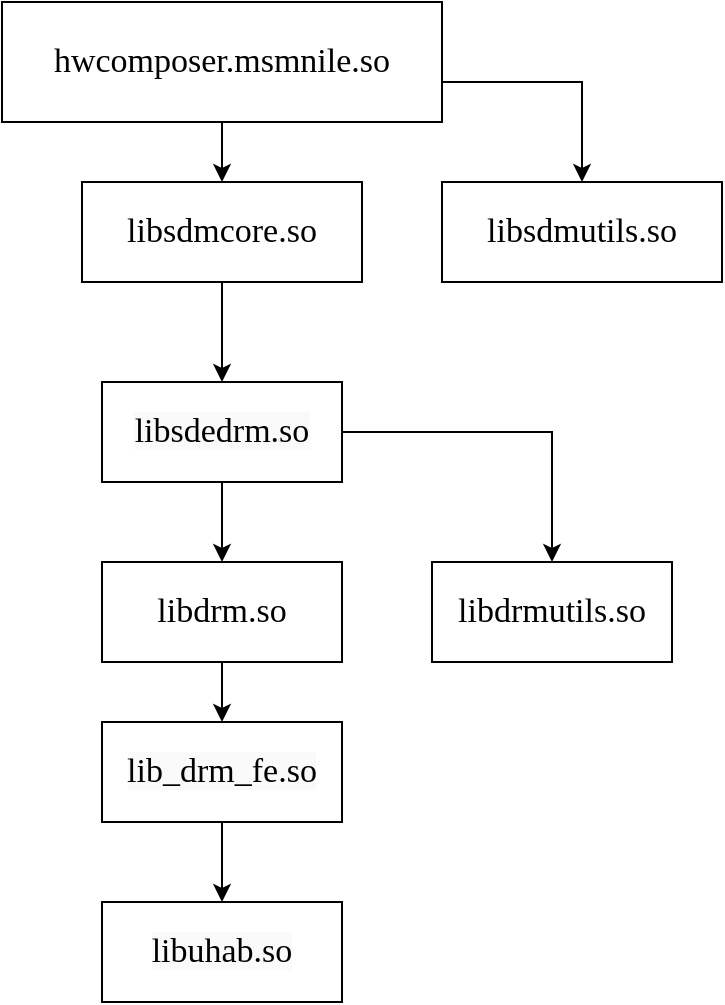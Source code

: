 <mxfile version="14.8.4" type="github">
  <diagram id="7q0owrCflNP7L6XqwVch" name="Page-1">
    <mxGraphModel dx="782" dy="436" grid="1" gridSize="10" guides="1" tooltips="1" connect="1" arrows="1" fold="1" page="1" pageScale="1" pageWidth="850" pageHeight="1100" math="0" shadow="0">
      <root>
        <mxCell id="0" />
        <mxCell id="1" parent="0" />
        <mxCell id="OI1b5vOUuvv0nm-rJtTq-3" value="" style="edgeStyle=orthogonalEdgeStyle;rounded=0;orthogonalLoop=1;jettySize=auto;html=1;" edge="1" parent="1" source="OI1b5vOUuvv0nm-rJtTq-1" target="OI1b5vOUuvv0nm-rJtTq-2">
          <mxGeometry relative="1" as="geometry" />
        </mxCell>
        <mxCell id="OI1b5vOUuvv0nm-rJtTq-1" value="&lt;span style=&quot;font-family: &amp;#34;vollkorn&amp;#34; , &amp;#34;palatino&amp;#34; , &amp;#34;times&amp;#34; ; font-size: 17px ; text-align: left ; background-color: rgb(255 , 255 , 255)&quot;&gt;libdrm.so&lt;/span&gt;" style="rounded=0;whiteSpace=wrap;html=1;" vertex="1" parent="1">
          <mxGeometry x="260" y="280" width="120" height="50" as="geometry" />
        </mxCell>
        <mxCell id="OI1b5vOUuvv0nm-rJtTq-10" value="" style="edgeStyle=orthogonalEdgeStyle;rounded=0;orthogonalLoop=1;jettySize=auto;html=1;" edge="1" parent="1" source="OI1b5vOUuvv0nm-rJtTq-2" target="OI1b5vOUuvv0nm-rJtTq-9">
          <mxGeometry relative="1" as="geometry" />
        </mxCell>
        <mxCell id="OI1b5vOUuvv0nm-rJtTq-2" value="&lt;span style=&quot;font-family: &amp;#34;vollkorn&amp;#34; , &amp;#34;palatino&amp;#34; , &amp;#34;times&amp;#34; ; font-size: 17px ; text-align: left ; background-color: rgb(250 , 250 , 250)&quot;&gt;lib_drm_fe.so&lt;/span&gt;" style="rounded=0;whiteSpace=wrap;html=1;" vertex="1" parent="1">
          <mxGeometry x="260" y="360" width="120" height="50" as="geometry" />
        </mxCell>
        <mxCell id="OI1b5vOUuvv0nm-rJtTq-7" value="" style="edgeStyle=orthogonalEdgeStyle;rounded=0;orthogonalLoop=1;jettySize=auto;html=1;" edge="1" parent="1" source="OI1b5vOUuvv0nm-rJtTq-6" target="OI1b5vOUuvv0nm-rJtTq-1">
          <mxGeometry relative="1" as="geometry" />
        </mxCell>
        <mxCell id="OI1b5vOUuvv0nm-rJtTq-13" style="edgeStyle=orthogonalEdgeStyle;rounded=0;orthogonalLoop=1;jettySize=auto;html=1;" edge="1" parent="1" source="OI1b5vOUuvv0nm-rJtTq-6" target="OI1b5vOUuvv0nm-rJtTq-12">
          <mxGeometry relative="1" as="geometry" />
        </mxCell>
        <mxCell id="OI1b5vOUuvv0nm-rJtTq-6" value="&lt;span style=&quot;font-family: &amp;#34;vollkorn&amp;#34; , &amp;#34;palatino&amp;#34; , &amp;#34;times&amp;#34; ; font-size: 17px ; text-align: left ; background-color: rgb(250 , 250 , 250)&quot;&gt;libsdedrm.so&lt;/span&gt;" style="rounded=0;whiteSpace=wrap;html=1;" vertex="1" parent="1">
          <mxGeometry x="260" y="190" width="120" height="50" as="geometry" />
        </mxCell>
        <mxCell id="OI1b5vOUuvv0nm-rJtTq-17" value="" style="edgeStyle=orthogonalEdgeStyle;rounded=0;orthogonalLoop=1;jettySize=auto;html=1;" edge="1" parent="1" source="OI1b5vOUuvv0nm-rJtTq-8" target="OI1b5vOUuvv0nm-rJtTq-14">
          <mxGeometry relative="1" as="geometry" />
        </mxCell>
        <mxCell id="OI1b5vOUuvv0nm-rJtTq-19" style="edgeStyle=orthogonalEdgeStyle;rounded=0;orthogonalLoop=1;jettySize=auto;html=1;entryX=0.5;entryY=0;entryDx=0;entryDy=0;" edge="1" parent="1" source="OI1b5vOUuvv0nm-rJtTq-8" target="OI1b5vOUuvv0nm-rJtTq-15">
          <mxGeometry relative="1" as="geometry">
            <Array as="points">
              <mxPoint x="500" y="40" />
            </Array>
          </mxGeometry>
        </mxCell>
        <mxCell id="OI1b5vOUuvv0nm-rJtTq-8" value="&lt;span style=&quot;font-family: &amp;#34;vollkorn&amp;#34; , &amp;#34;palatino&amp;#34; , &amp;#34;times&amp;#34; ; font-size: 17px ; text-align: left ; background-color: rgb(255 , 255 , 255)&quot;&gt;hwcomposer.msmnile.so&lt;/span&gt;" style="rounded=0;whiteSpace=wrap;html=1;" vertex="1" parent="1">
          <mxGeometry x="210" width="220" height="60" as="geometry" />
        </mxCell>
        <mxCell id="OI1b5vOUuvv0nm-rJtTq-9" value="&lt;span style=&quot;font-family: &amp;#34;vollkorn&amp;#34; , &amp;#34;palatino&amp;#34; , &amp;#34;times&amp;#34; ; font-size: 17px ; text-align: left ; background-color: rgb(250 , 250 , 250)&quot;&gt;libuhab.so&lt;/span&gt;" style="rounded=0;whiteSpace=wrap;html=1;" vertex="1" parent="1">
          <mxGeometry x="260" y="450" width="120" height="50" as="geometry" />
        </mxCell>
        <mxCell id="OI1b5vOUuvv0nm-rJtTq-12" value="&lt;div style=&quot;text-align: left&quot;&gt;&lt;span style=&quot;font-size: 17px&quot;&gt;&lt;font face=&quot;vollkorn, palatino, times&quot;&gt;libdrmutils.so&lt;/font&gt;&lt;/span&gt;&lt;/div&gt;" style="rounded=0;whiteSpace=wrap;html=1;" vertex="1" parent="1">
          <mxGeometry x="425" y="280" width="120" height="50" as="geometry" />
        </mxCell>
        <mxCell id="OI1b5vOUuvv0nm-rJtTq-16" value="" style="edgeStyle=orthogonalEdgeStyle;rounded=0;orthogonalLoop=1;jettySize=auto;html=1;" edge="1" parent="1" source="OI1b5vOUuvv0nm-rJtTq-14" target="OI1b5vOUuvv0nm-rJtTq-6">
          <mxGeometry relative="1" as="geometry" />
        </mxCell>
        <mxCell id="OI1b5vOUuvv0nm-rJtTq-14" value="&lt;span style=&quot;font-family: &amp;#34;vollkorn&amp;#34; , &amp;#34;palatino&amp;#34; , &amp;#34;times&amp;#34; ; font-size: 17px ; text-align: left ; background-color: rgb(255 , 255 , 255)&quot;&gt;libsdmcore&lt;/span&gt;&lt;span style=&quot;font-family: &amp;#34;vollkorn&amp;#34; , &amp;#34;palatino&amp;#34; , &amp;#34;times&amp;#34; ; font-size: 17px ; text-align: left&quot;&gt;.so&lt;/span&gt;&lt;span style=&quot;font-family: &amp;#34;vollkorn&amp;#34; , &amp;#34;palatino&amp;#34; , &amp;#34;times&amp;#34; ; font-size: 17px ; text-align: left ; background-color: rgb(255 , 255 , 255)&quot;&gt;&lt;br&gt;&lt;/span&gt;" style="rounded=0;whiteSpace=wrap;html=1;" vertex="1" parent="1">
          <mxGeometry x="250" y="90" width="140" height="50" as="geometry" />
        </mxCell>
        <mxCell id="OI1b5vOUuvv0nm-rJtTq-15" value="&lt;span style=&quot;text-align: left ; background-color: rgb(255 , 255 , 255)&quot;&gt;&lt;font face=&quot;vollkorn, palatino, times&quot;&gt;&lt;span style=&quot;font-size: 17px&quot;&gt;libsdmutils.so&lt;/span&gt;&lt;/font&gt;&lt;br&gt;&lt;/span&gt;" style="rounded=0;whiteSpace=wrap;html=1;" vertex="1" parent="1">
          <mxGeometry x="430" y="90" width="140" height="50" as="geometry" />
        </mxCell>
      </root>
    </mxGraphModel>
  </diagram>
</mxfile>
